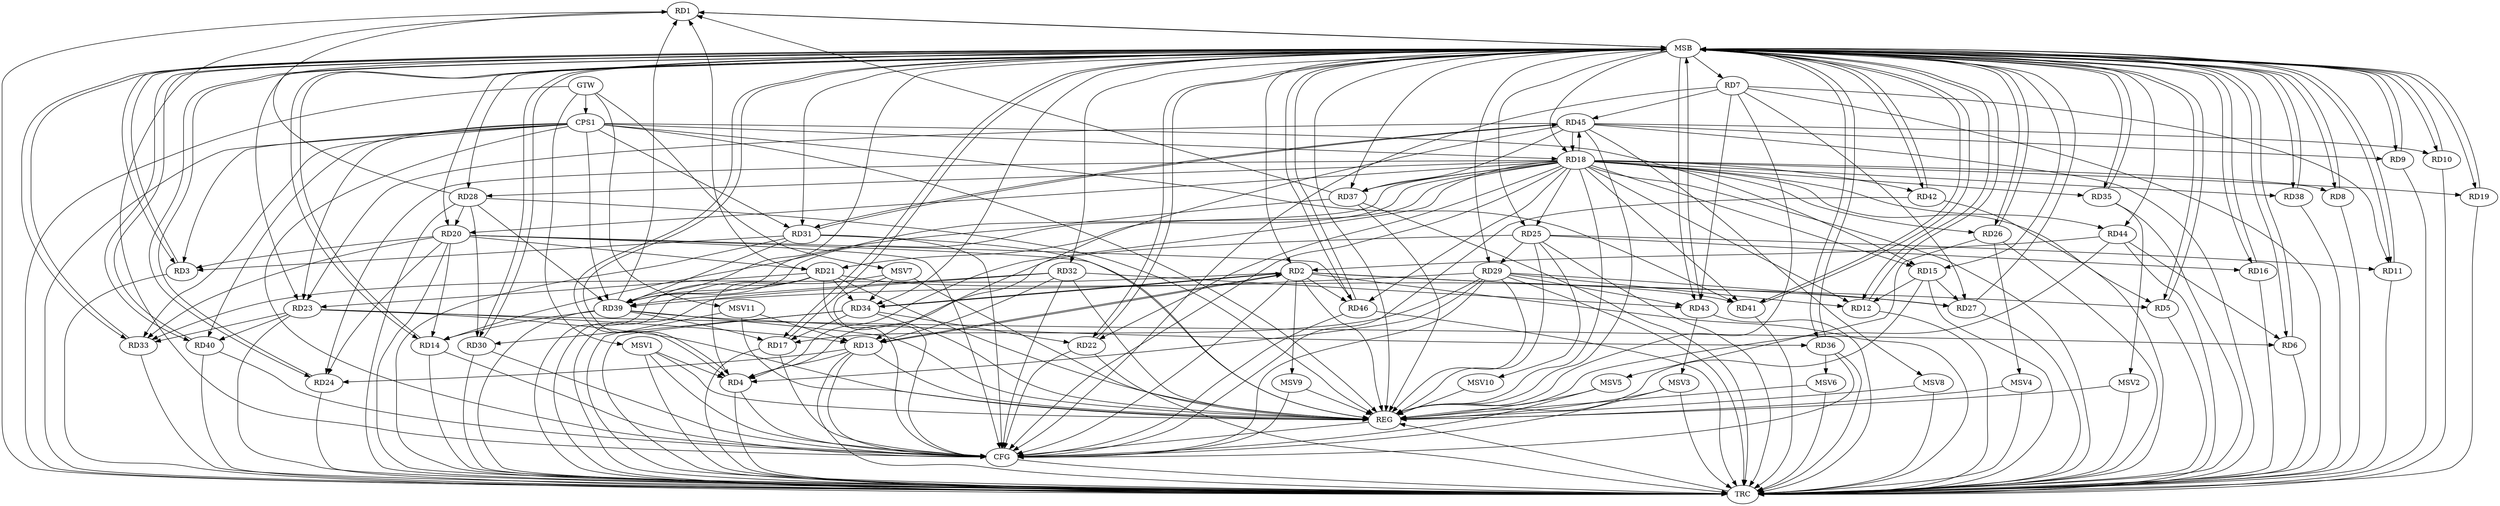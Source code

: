 strict digraph G {
  RD1 [ label="RD1" ];
  RD2 [ label="RD2" ];
  RD3 [ label="RD3" ];
  RD4 [ label="RD4" ];
  RD5 [ label="RD5" ];
  RD6 [ label="RD6" ];
  RD7 [ label="RD7" ];
  RD8 [ label="RD8" ];
  RD9 [ label="RD9" ];
  RD10 [ label="RD10" ];
  RD11 [ label="RD11" ];
  RD12 [ label="RD12" ];
  RD13 [ label="RD13" ];
  RD14 [ label="RD14" ];
  RD15 [ label="RD15" ];
  RD16 [ label="RD16" ];
  RD17 [ label="RD17" ];
  RD18 [ label="RD18" ];
  RD19 [ label="RD19" ];
  RD20 [ label="RD20" ];
  RD21 [ label="RD21" ];
  RD22 [ label="RD22" ];
  RD23 [ label="RD23" ];
  RD24 [ label="RD24" ];
  RD25 [ label="RD25" ];
  RD26 [ label="RD26" ];
  RD27 [ label="RD27" ];
  RD28 [ label="RD28" ];
  RD29 [ label="RD29" ];
  RD30 [ label="RD30" ];
  RD31 [ label="RD31" ];
  RD32 [ label="RD32" ];
  RD33 [ label="RD33" ];
  RD34 [ label="RD34" ];
  RD35 [ label="RD35" ];
  RD36 [ label="RD36" ];
  RD37 [ label="RD37" ];
  RD38 [ label="RD38" ];
  RD39 [ label="RD39" ];
  RD40 [ label="RD40" ];
  RD41 [ label="RD41" ];
  RD42 [ label="RD42" ];
  RD43 [ label="RD43" ];
  RD44 [ label="RD44" ];
  RD45 [ label="RD45" ];
  RD46 [ label="RD46" ];
  CPS1 [ label="CPS1" ];
  GTW [ label="GTW" ];
  REG [ label="REG" ];
  MSB [ label="MSB" ];
  CFG [ label="CFG" ];
  TRC [ label="TRC" ];
  MSV1 [ label="MSV1" ];
  MSV2 [ label="MSV2" ];
  MSV3 [ label="MSV3" ];
  MSV4 [ label="MSV4" ];
  MSV5 [ label="MSV5" ];
  MSV6 [ label="MSV6" ];
  MSV7 [ label="MSV7" ];
  MSV8 [ label="MSV8" ];
  MSV9 [ label="MSV9" ];
  MSV10 [ label="MSV10" ];
  MSV11 [ label="MSV11" ];
  RD21 -> RD1;
  RD28 -> RD1;
  RD37 -> RD1;
  RD39 -> RD1;
  RD2 -> RD5;
  RD2 -> RD13;
  RD13 -> RD2;
  RD2 -> RD27;
  RD2 -> RD33;
  RD2 -> RD34;
  RD34 -> RD2;
  RD44 -> RD2;
  RD2 -> RD46;
  RD20 -> RD3;
  RD31 -> RD3;
  RD13 -> RD4;
  RD21 -> RD4;
  RD25 -> RD4;
  RD29 -> RD4;
  RD23 -> RD6;
  RD44 -> RD6;
  RD7 -> RD11;
  RD7 -> RD27;
  RD7 -> RD43;
  RD7 -> RD45;
  RD45 -> RD9;
  RD45 -> RD10;
  RD25 -> RD11;
  RD15 -> RD12;
  RD18 -> RD12;
  RD29 -> RD12;
  RD23 -> RD13;
  RD13 -> RD24;
  RD32 -> RD13;
  RD45 -> RD13;
  RD18 -> RD14;
  RD20 -> RD14;
  RD39 -> RD14;
  RD15 -> RD27;
  RD25 -> RD16;
  RD29 -> RD17;
  RD34 -> RD17;
  RD39 -> RD17;
  RD18 -> RD22;
  RD18 -> RD28;
  RD18 -> RD37;
  RD18 -> RD41;
  RD18 -> RD45;
  RD45 -> RD18;
  RD20 -> RD21;
  RD20 -> RD24;
  RD28 -> RD20;
  RD20 -> RD33;
  RD20 -> RD46;
  RD21 -> RD23;
  RD21 -> RD34;
  RD21 -> RD39;
  RD21 -> RD41;
  RD34 -> RD22;
  RD23 -> RD33;
  RD23 -> RD40;
  RD45 -> RD23;
  RD25 -> RD29;
  RD29 -> RD27;
  RD28 -> RD30;
  RD28 -> RD39;
  RD29 -> RD39;
  RD29 -> RD43;
  RD34 -> RD30;
  RD31 -> RD39;
  RD31 -> RD45;
  RD45 -> RD31;
  RD32 -> RD39;
  RD32 -> RD43;
  RD39 -> RD36;
  RD37 -> RD39;
  RD45 -> RD37;
  CPS1 -> RD23;
  CPS1 -> RD15;
  CPS1 -> RD39;
  CPS1 -> RD18;
  CPS1 -> RD33;
  CPS1 -> RD3;
  CPS1 -> RD40;
  CPS1 -> RD31;
  CPS1 -> RD41;
  GTW -> CPS1;
  RD2 -> REG;
  RD7 -> REG;
  RD13 -> REG;
  RD15 -> REG;
  RD18 -> REG;
  RD20 -> REG;
  RD21 -> REG;
  RD23 -> REG;
  RD25 -> REG;
  RD28 -> REG;
  RD29 -> REG;
  RD31 -> REG;
  RD32 -> REG;
  RD34 -> REG;
  RD37 -> REG;
  RD39 -> REG;
  RD44 -> REG;
  RD45 -> REG;
  CPS1 -> REG;
  RD1 -> MSB;
  MSB -> RD2;
  MSB -> RD14;
  MSB -> RD25;
  MSB -> RD36;
  MSB -> RD46;
  MSB -> REG;
  RD3 -> MSB;
  MSB -> RD6;
  MSB -> RD29;
  MSB -> RD30;
  RD4 -> MSB;
  MSB -> RD1;
  MSB -> RD9;
  MSB -> RD12;
  MSB -> RD17;
  MSB -> RD20;
  MSB -> RD22;
  MSB -> RD23;
  MSB -> RD28;
  RD5 -> MSB;
  MSB -> RD4;
  MSB -> RD15;
  MSB -> RD37;
  RD6 -> MSB;
  MSB -> RD19;
  RD8 -> MSB;
  RD9 -> MSB;
  MSB -> RD24;
  MSB -> RD32;
  MSB -> RD39;
  MSB -> RD41;
  RD10 -> MSB;
  MSB -> RD34;
  MSB -> RD43;
  RD11 -> MSB;
  RD12 -> MSB;
  MSB -> RD10;
  MSB -> RD16;
  MSB -> RD26;
  MSB -> RD40;
  RD14 -> MSB;
  MSB -> RD5;
  MSB -> RD18;
  MSB -> RD31;
  RD16 -> MSB;
  MSB -> RD11;
  MSB -> RD44;
  RD17 -> MSB;
  MSB -> RD8;
  MSB -> RD42;
  RD19 -> MSB;
  RD22 -> MSB;
  RD24 -> MSB;
  MSB -> RD38;
  RD26 -> MSB;
  RD27 -> MSB;
  MSB -> RD7;
  RD30 -> MSB;
  RD33 -> MSB;
  RD35 -> MSB;
  RD36 -> MSB;
  MSB -> RD3;
  RD38 -> MSB;
  MSB -> RD33;
  RD40 -> MSB;
  RD41 -> MSB;
  RD42 -> MSB;
  MSB -> RD35;
  RD43 -> MSB;
  RD46 -> MSB;
  RD1 -> CFG;
  RD29 -> CFG;
  RD46 -> CFG;
  RD20 -> CFG;
  RD31 -> CFG;
  RD36 -> CFG;
  RD40 -> CFG;
  RD14 -> CFG;
  RD30 -> CFG;
  RD32 -> CFG;
  RD21 -> CFG;
  RD2 -> CFG;
  RD18 -> CFG;
  CPS1 -> CFG;
  RD7 -> CFG;
  RD22 -> CFG;
  RD4 -> CFG;
  RD13 -> CFG;
  RD17 -> CFG;
  RD42 -> CFG;
  REG -> CFG;
  RD1 -> TRC;
  RD2 -> TRC;
  RD3 -> TRC;
  RD4 -> TRC;
  RD5 -> TRC;
  RD6 -> TRC;
  RD7 -> TRC;
  RD8 -> TRC;
  RD9 -> TRC;
  RD10 -> TRC;
  RD11 -> TRC;
  RD12 -> TRC;
  RD13 -> TRC;
  RD14 -> TRC;
  RD15 -> TRC;
  RD16 -> TRC;
  RD17 -> TRC;
  RD18 -> TRC;
  RD19 -> TRC;
  RD20 -> TRC;
  RD21 -> TRC;
  RD22 -> TRC;
  RD23 -> TRC;
  RD24 -> TRC;
  RD25 -> TRC;
  RD26 -> TRC;
  RD27 -> TRC;
  RD28 -> TRC;
  RD29 -> TRC;
  RD30 -> TRC;
  RD31 -> TRC;
  RD32 -> TRC;
  RD33 -> TRC;
  RD34 -> TRC;
  RD35 -> TRC;
  RD36 -> TRC;
  RD37 -> TRC;
  RD38 -> TRC;
  RD39 -> TRC;
  RD40 -> TRC;
  RD41 -> TRC;
  RD42 -> TRC;
  RD43 -> TRC;
  RD44 -> TRC;
  RD45 -> TRC;
  RD46 -> TRC;
  CPS1 -> TRC;
  GTW -> TRC;
  CFG -> TRC;
  TRC -> REG;
  RD18 -> RD15;
  RD18 -> RD38;
  RD18 -> RD21;
  RD18 -> RD26;
  RD18 -> RD24;
  RD18 -> RD46;
  RD18 -> RD42;
  RD18 -> RD35;
  RD18 -> RD5;
  RD18 -> RD8;
  RD18 -> RD39;
  RD18 -> RD20;
  RD18 -> RD4;
  RD18 -> RD44;
  RD18 -> RD19;
  RD18 -> RD25;
  MSV1 -> RD4;
  GTW -> MSV1;
  MSV1 -> REG;
  MSV1 -> TRC;
  MSV1 -> CFG;
  RD35 -> MSV2;
  MSV2 -> REG;
  MSV2 -> TRC;
  RD43 -> MSV3;
  MSV3 -> REG;
  MSV3 -> TRC;
  MSV3 -> CFG;
  RD26 -> MSV4;
  MSV4 -> REG;
  MSV4 -> TRC;
  RD26 -> MSV5;
  MSV5 -> REG;
  MSV5 -> CFG;
  RD36 -> MSV6;
  MSV6 -> REG;
  MSV6 -> TRC;
  MSV7 -> RD34;
  GTW -> MSV7;
  MSV7 -> REG;
  MSV7 -> TRC;
  MSV7 -> CFG;
  RD45 -> MSV8;
  MSV8 -> REG;
  MSV8 -> TRC;
  RD2 -> MSV9;
  MSV9 -> REG;
  MSV9 -> CFG;
  RD25 -> MSV10;
  MSV10 -> REG;
  MSV11 -> RD13;
  GTW -> MSV11;
  MSV11 -> REG;
  MSV11 -> TRC;
}
